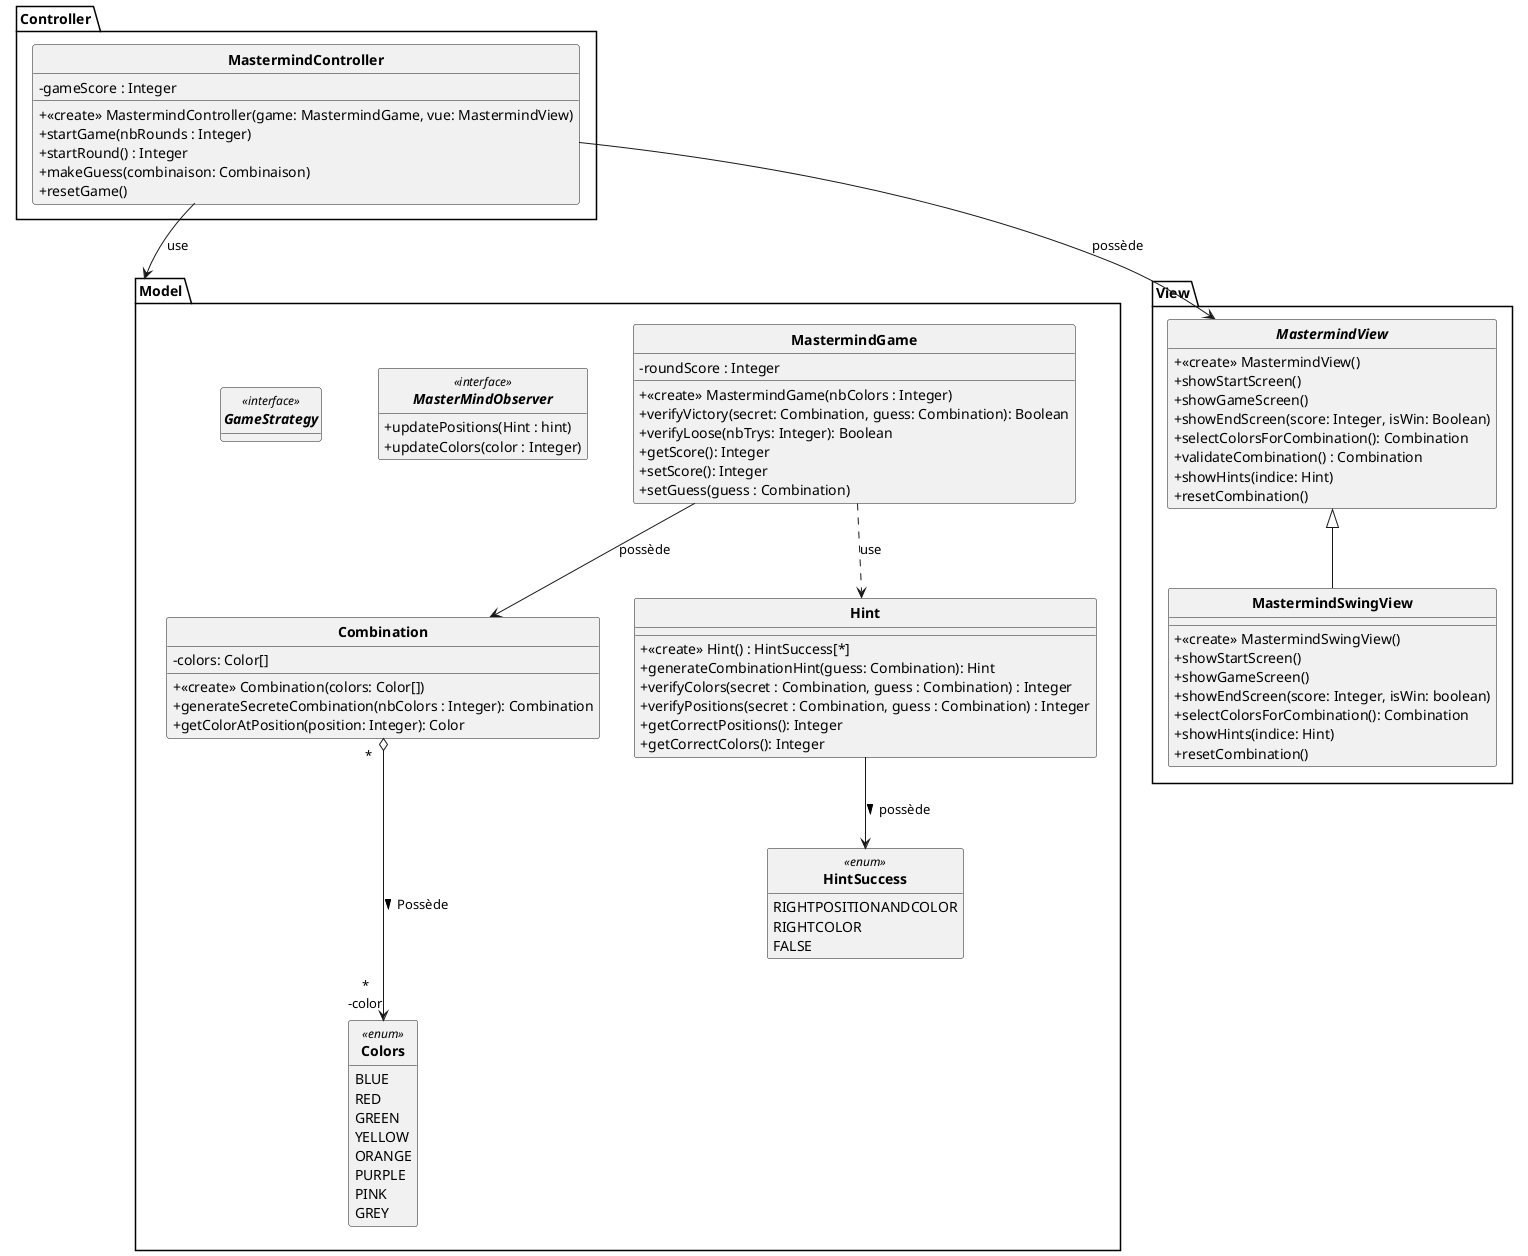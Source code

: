@startuml

skinparam style strictuml
skinparam classAttributeIconSize 0
skinparam classFontStyle Bold
hide enum methods
hide interface attributes

package Model {

    class MastermindGame {
        - roundScore : Integer
        + <<create>> MastermindGame(nbColors : Integer)
        + verifyVictory(secret: Combination, guess: Combination): Boolean
        + verifyLoose(nbTrys: Integer): Boolean
        + getScore(): Integer
        + setScore(): Integer
        + setGuess(guess : Combination)
    }

    class Combination {
        - colors: Color[]
        + <<create>> Combination(colors: Color[])
        + generateSecreteCombination(nbColors : Integer): Combination
        + getColorAtPosition(position: Integer): Color
    }

    class Hint {
        + <<create>> Hint() : HintSuccess[*]
        + generateCombinationHint(guess: Combination): Hint
        + verifyColors(secret : Combination, guess : Combination) : Integer
        + verifyPositions(secret : Combination, guess : Combination) : Integer
        + getCorrectPositions(): Integer
        + getCorrectColors(): Integer
    }

    enum Colors <<enum>>{
        BLUE
        RED
        GREEN
        YELLOW
        ORANGE
        PURPLE
        PINK
        GREY
    }

    interface MasterMindObserver <<interface>>{
        + updatePositions(Hint : hint)
        + updateColors(color : Integer)
    }

    enum HintSuccess <<enum>>{
        RIGHTPOSITIONANDCOLOR
        RIGHTCOLOR
        FALSE
    }

    interface GameStrategy <<interface>> {

    }



}


package View {

    interface MastermindView {
        + <<create>> MastermindView()
        + showStartScreen()
        + showGameScreen()
        + showEndScreen(score: Integer, isWin: Boolean)
        + selectColorsForCombination(): Combination
        + validateCombination() : Combination
        + showHints(indice: Hint)
        + resetCombination()
    }

    class MastermindSwingView extends MastermindView{
        + <<create>> MastermindSwingView()
        + showStartScreen()
        + showGameScreen()
        + showEndScreen(score: Integer, isWin: boolean)
        + selectColorsForCombination(): Combination
        + showHints(indice: Hint)
        + resetCombination()
    }

}

package Controller {

    class MastermindController {
        - gameScore : Integer
        + <<create>> MastermindController(game: MastermindGame, vue: MastermindView)
        + startGame(nbRounds : Integer)
        + startRound() : Integer
        + makeGuess(combinaison: Combinaison)
        + resetGame()
    }

}

MastermindGame ..> Hint : use
MastermindGame --> Combination : possède
MastermindController -->  Model : use
MastermindController --> MastermindView : possède
Combination " *   " o---> "*\n-color" Colors : Possède >
Hint --> HintSuccess : possède >
@enduml

